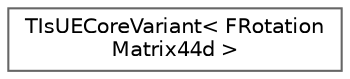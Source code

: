 digraph "Graphical Class Hierarchy"
{
 // INTERACTIVE_SVG=YES
 // LATEX_PDF_SIZE
  bgcolor="transparent";
  edge [fontname=Helvetica,fontsize=10,labelfontname=Helvetica,labelfontsize=10];
  node [fontname=Helvetica,fontsize=10,shape=box,height=0.2,width=0.4];
  rankdir="LR";
  Node0 [id="Node000000",label="TIsUECoreVariant\< FRotation\lMatrix44d \>",height=0.2,width=0.4,color="grey40", fillcolor="white", style="filled",URL="$d9/d9b/structTIsUECoreVariant_3_01FRotationMatrix44d_01_4.html",tooltip=" "];
}
